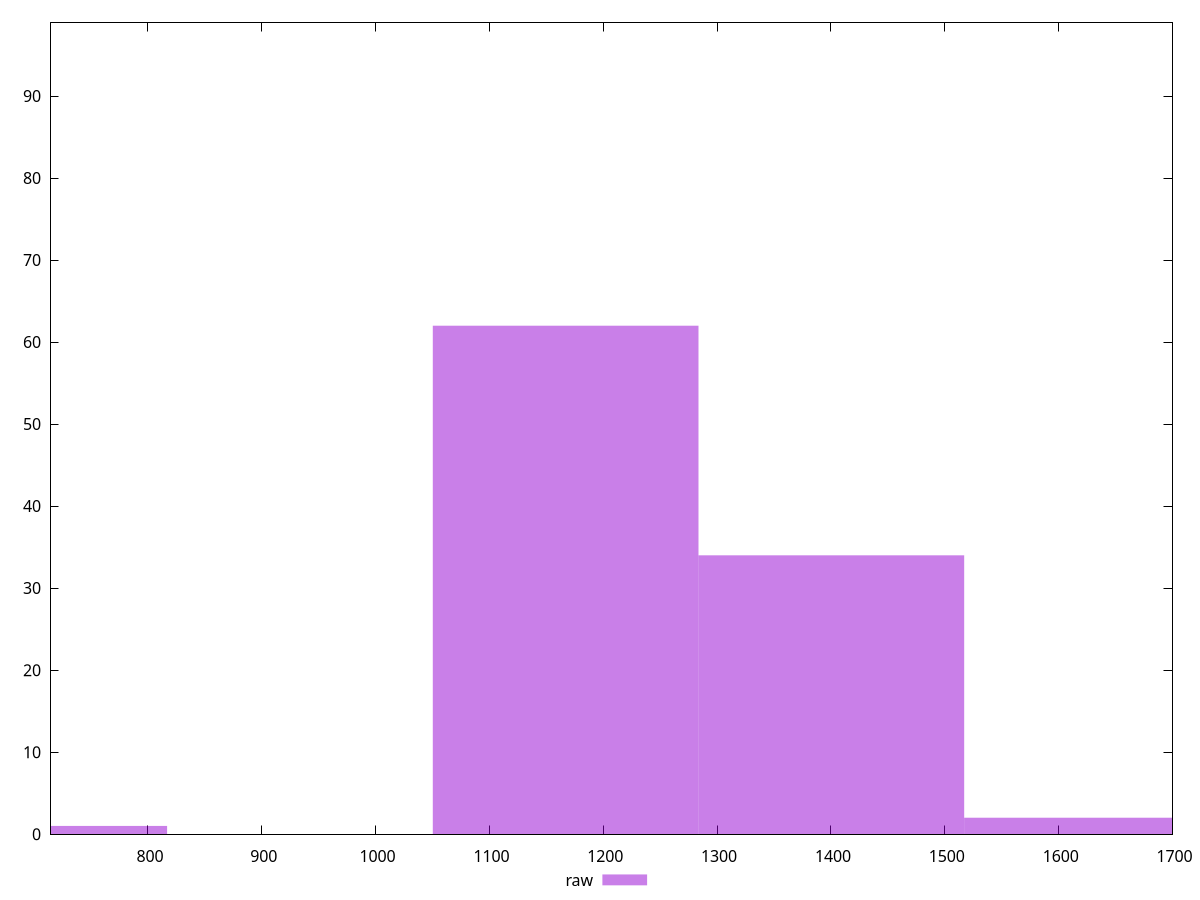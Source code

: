 reset

$raw <<EOF
700.1623459424842 1
1400.3246918849684 34
1166.9372432374737 62
1633.712140532463 2
EOF

set key outside below
set boxwidth 233.38744864749472
set xrange [714:1700]
set yrange [0:99]
set trange [0:99]
set style fill transparent solid 0.5 noborder
set terminal svg size 640, 490 enhanced background rgb 'white'
set output "reports/report_00027_2021-02-24T12-40-31.850Z/uses-rel-preload/samples/card/raw/histogram.svg"

plot $raw title "raw" with boxes

reset

